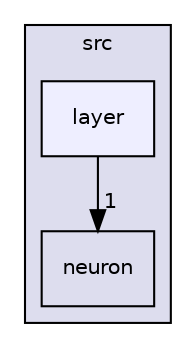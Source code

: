 digraph "/home/runner/work/TinyNeuralNetwork/TinyNeuralNetwork/src/layer" {
  compound=true
  node [ fontsize="10", fontname="Helvetica"];
  edge [ labelfontsize="10", labelfontname="Helvetica"];
  subgraph clusterdir_68267d1309a1af8e8297ef4c3efbcdba {
    graph [ bgcolor="#ddddee", pencolor="black", label="src" fontname="Helvetica", fontsize="10", URL="dir_68267d1309a1af8e8297ef4c3efbcdba.html"]
  dir_0c9ea08de28bb1cd5197f7d034c44c7e [shape=box label="neuron" URL="dir_0c9ea08de28bb1cd5197f7d034c44c7e.html"];
  dir_8b1b1d3ff28e273b117e2ca277e8d05f [shape=box, label="layer", style="filled", fillcolor="#eeeeff", pencolor="black", URL="dir_8b1b1d3ff28e273b117e2ca277e8d05f.html"];
  }
  dir_8b1b1d3ff28e273b117e2ca277e8d05f->dir_0c9ea08de28bb1cd5197f7d034c44c7e [headlabel="1", labeldistance=1.5 headhref="dir_000001_000004.html"];
}

